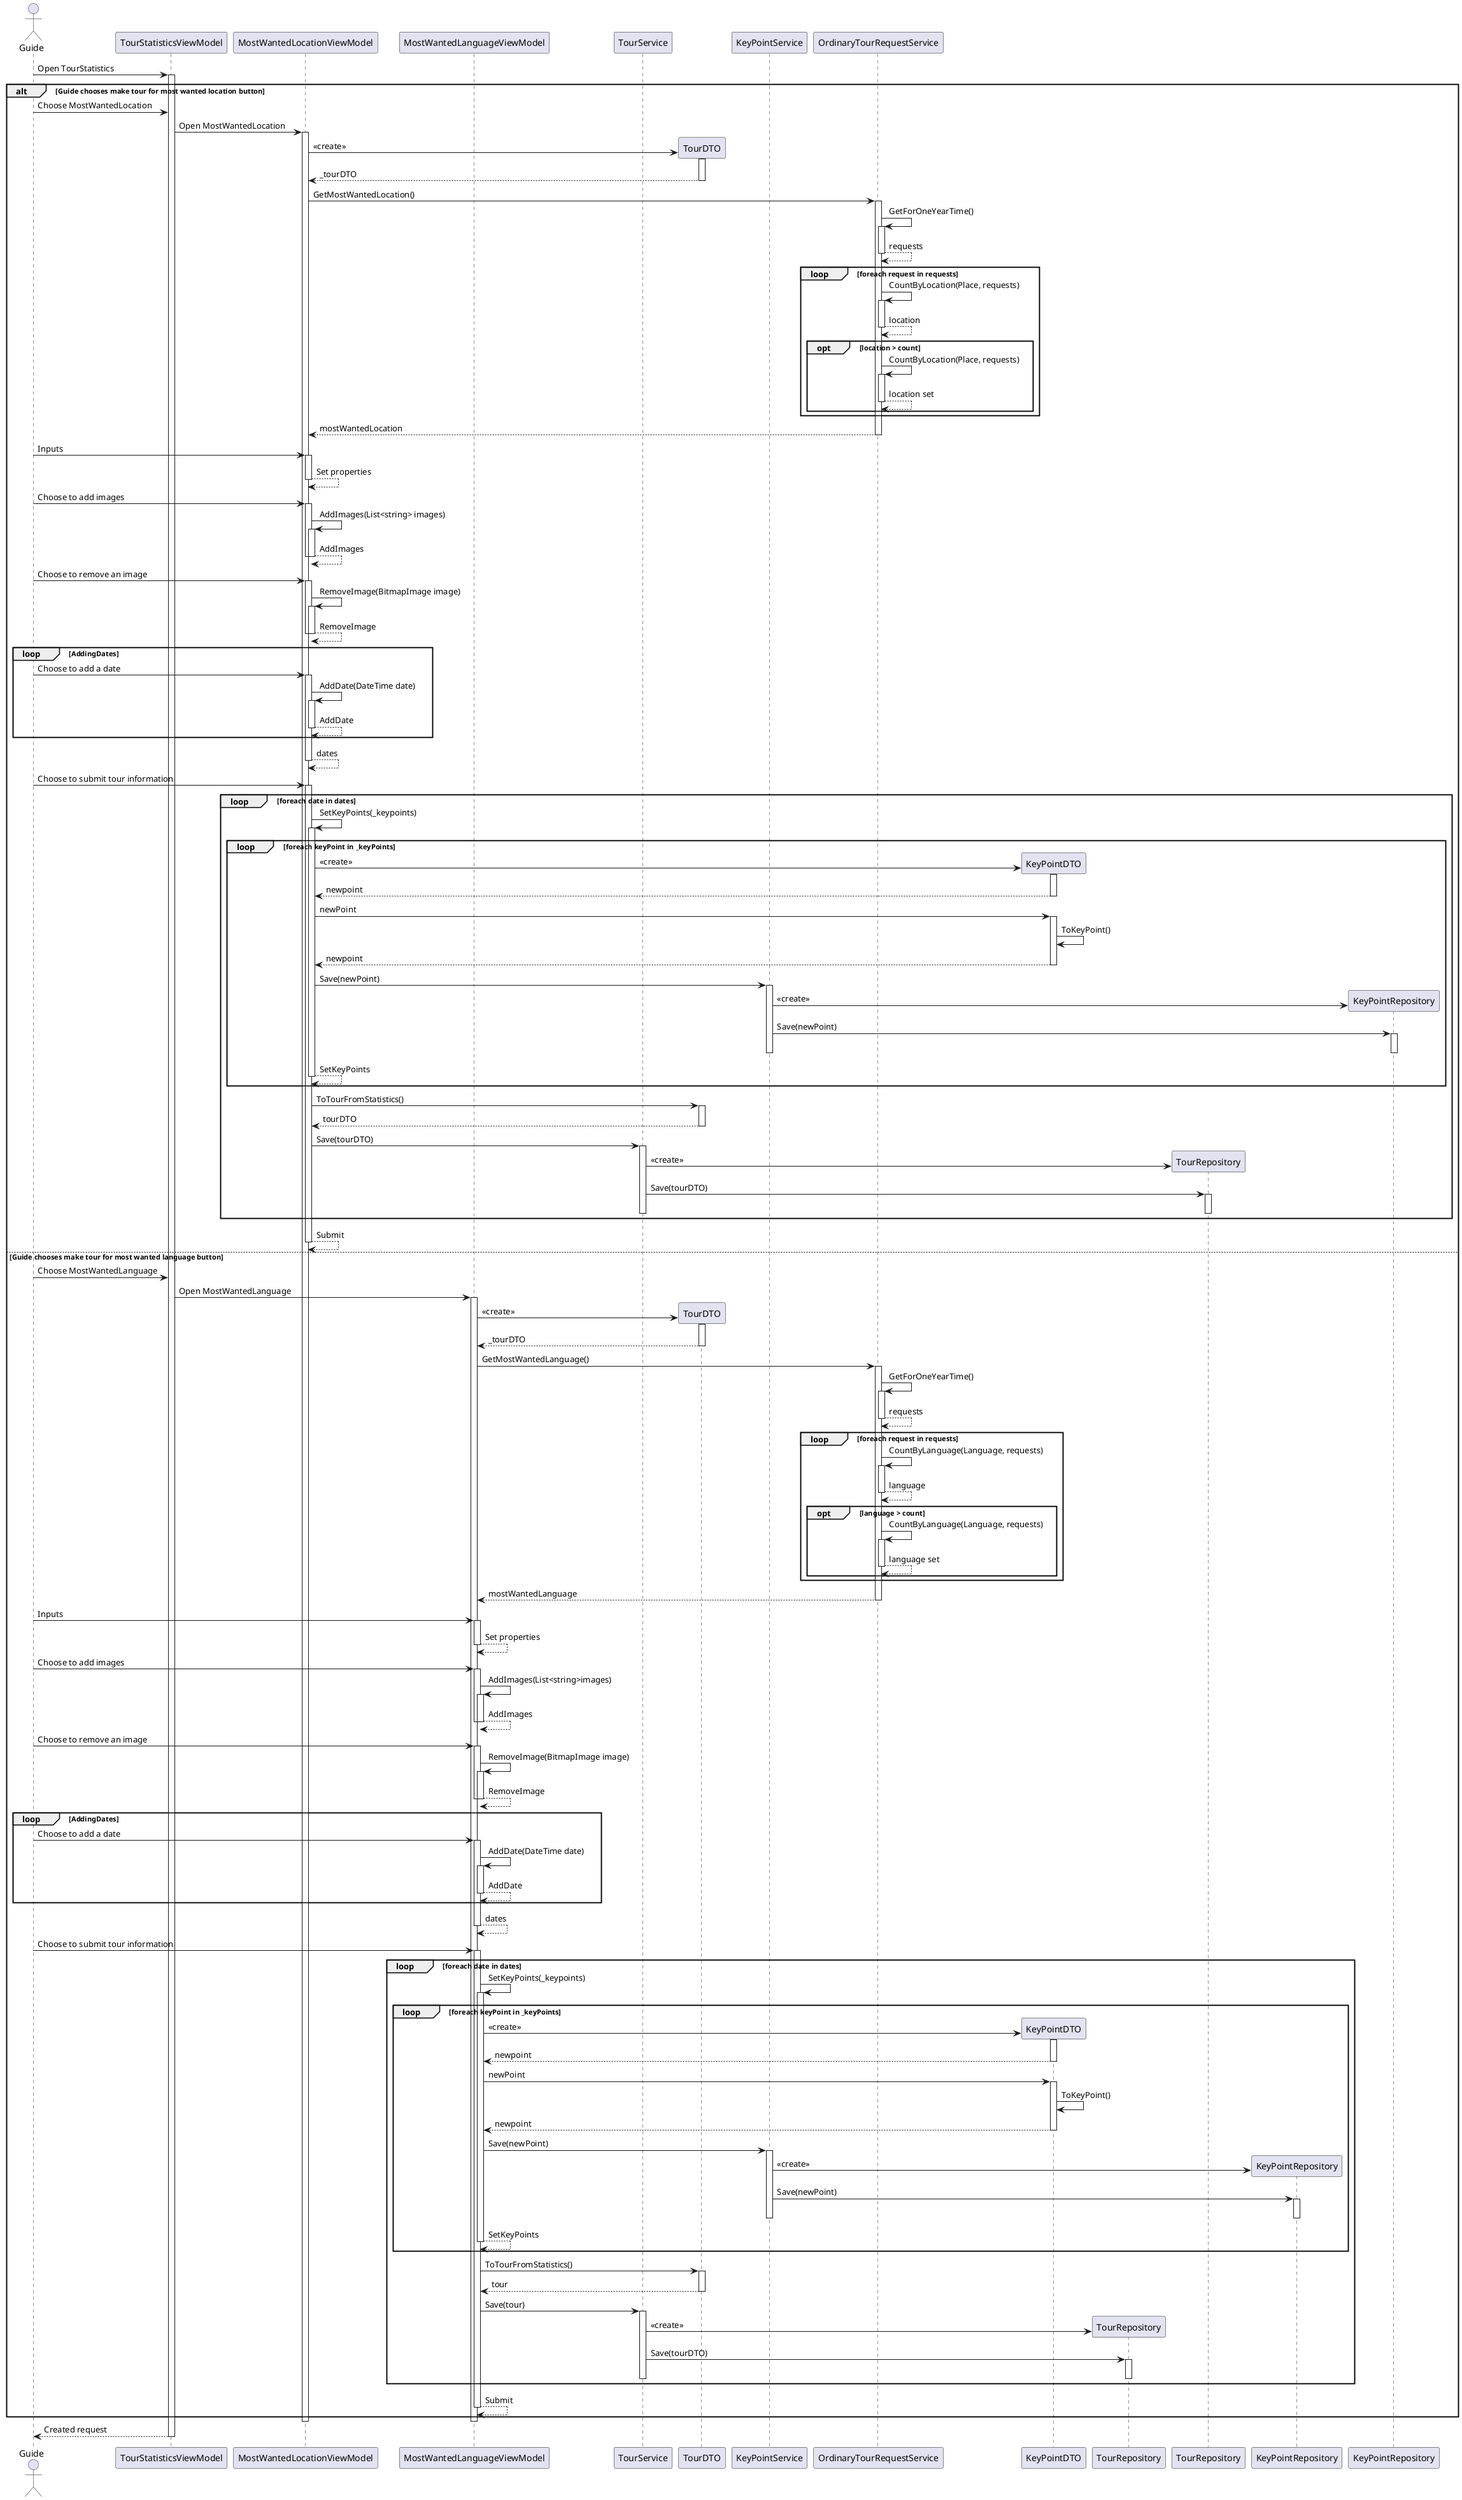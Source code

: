 @startuml dijagram Kreiranje ture spram statistike o zahtevima za ture
actor Guide
participant TourStatisticsViewModel as tsVM
participant MostWantedLocationViewModel as mwlo
participant MostWantedLanguageViewModel as mwla
participant TourService
participant TourDTO
participant KeyPointService as kps
participant OrdinaryTourRequestService as otrs
participant KeyPointDTO
participant TourRepository as tr
participant TourRepository as trr
participant KeyPointRepository as kpr
participant KeyPointRepository as kprr


Guide -> tsVM: Open TourStatistics
activate tsVM

alt Guide chooses make tour for most wanted location button
    Guide -> tsVM: Choose MostWantedLocation
    tsVM -> mwlo: Open MostWantedLocation
    activate mwlo
   
    mwlo -> TourDTO**: <<create>>
    activate TourDTO
    TourDTO --> mwlo: _tourDTO
    deactivate TourDTO
   
    mwlo -> otrs: GetMostWantedLocation()
    activate otrs
    otrs->otrs: GetForOneYearTime()
    activate otrs
    otrs-->otrs: requests
    deactivate otrs
    loop  foreach request in requests
    otrs->otrs: CountByLocation(Place, requests)
    activate otrs
    otrs-->otrs: location
     deactivate otrs
    opt location > count 
    otrs->otrs: CountByLocation(Place, requests)
    activate otrs
    otrs-->otrs: location set
     deactivate otrs
    end
    end
    
    otrs --> mwlo : mostWantedLocation
     deactivate otrs

    Guide -> mwlo:Inputs
    activate mwlo
    mwlo --> mwlo: Set properties
    deactivate mwlo 
    
    
   

    Guide -> mwlo: Choose to add images
    activate mwlo
    mwlo -> mwlo: AddImages(List<string> images)
    activate mwlo
    mwlo --> mwlo: AddImages
    deactivate mwlo
    deactivate mwlo

    Guide -> mwlo: Choose to remove an image
    activate mwlo
    mwlo -> mwlo: RemoveImage(BitmapImage image)
    activate mwlo
    mwlo --> mwlo: RemoveImage
    deactivate mwlo
    deactivate mwlo

    loop AddingDates
    Guide -> mwlo: Choose to add a date
    activate mwlo
    mwlo -> mwlo: AddDate(DateTime date)
    activate mwlo
    mwlo --> mwlo: AddDate
    deactivate mwlo
     end
    mwlo-->mwlo: dates
    deactivate mwlo
    

    Guide -> mwlo: Choose to submit tour information
    activate mwlo
    
    loop foreach date in dates 
    mwlo-> mwlo : SetKeyPoints(_keypoints)
    loop foreach keyPoint in _keyPoints
    activate mwlo
    
    mwlo -> KeyPointDTO**: <<create>>
    activate KeyPointDTO
    KeyPointDTO --> mwlo:newpoint
    deactivate KeyPointDTO
    mwlo -> KeyPointDTO : newPoint
    activate KeyPointDTO
    KeyPointDTO -> KeyPointDTO: ToKeyPoint()
    KeyPointDTO --> mwlo:newpoint
    deactivate KeyPointDTO
     mwlo -> kps: Save(newPoint)
    activate kps
    kps -> kprr**: <<create>>
     kps -> kprr:Save(newPoint)
     activate kprr
     deactivate kprr
    
    deactivate kps
    mwlo --> mwlo: SetKeyPoints
    deactivate mwlo
    end

    mwlo->TourDTO: ToTourFromStatistics()
    activate TourDTO
    TourDTO-->mwlo: tourDTO
    deactivate TourDTO

    mwlo -> TourService: Save(tourDTO)
    activate TourService
     TourService -> trr**: <<create>>
     TourService -> trr:Save(tourDTO)
     activate trr
     deactivate trr
    deactivate TourService
    end
    mwlo --> mwlo:Submit
    deactivate mwlo
    


else Guide chooses make tour for most wanted language button
    Guide -> tsVM: Choose MostWantedLanguage
    tsVM -> mwla: Open MostWantedLanguage
    activate mwla

    mwla -> TourDTO**: <<create>>
    activate TourDTO
    TourDTO --> mwla: _tourDTO
    deactivate TourDTO
   
    mwla -> otrs: GetMostWantedLanguage()
    activate otrs
    otrs->otrs: GetForOneYearTime()
    activate otrs
    otrs-->otrs: requests
    deactivate otrs
    loop  foreach request in requests
    otrs->otrs: CountByLanguage(Language, requests)
    activate otrs
    otrs-->otrs: language
     deactivate otrs
    opt language > count 
    otrs->otrs: CountByLanguage(Language, requests)
    activate otrs
    otrs-->otrs: language set
     deactivate otrs
    end
    end
    
    otrs --> mwla : mostWantedLanguage
     deactivate otrs

    Guide -> mwla:Inputs
    activate mwla
    mwla --> mwla: Set properties
    deactivate mwla 
    
    
   

    Guide -> mwla: Choose to add images
    activate mwla
    mwla -> mwla: AddImages(List<string>images)
    activate mwla
    mwla --> mwla: AddImages
    deactivate mwla
    deactivate mwla

    Guide -> mwla: Choose to remove an image
    activate mwla
    mwla -> mwla: RemoveImage(BitmapImage image)
    activate mwla
    mwla --> mwla: RemoveImage
    deactivate mwla
    deactivate mwla

    loop AddingDates
    Guide -> mwla: Choose to add a date
    activate mwla
    mwla -> mwla: AddDate(DateTime date)
    activate mwla
    mwla --> mwla: AddDate
    deactivate mwla
     end
    mwla-->mwla: dates
    deactivate mwla
    

    Guide -> mwla: Choose to submit tour information
    activate mwla
    
    loop foreach date in dates 
    mwla-> mwla : SetKeyPoints(_keypoints)
    loop foreach keyPoint in _keyPoints
    activate mwla
    
    mwla -> KeyPointDTO**: <<create>>
    activate KeyPointDTO
    KeyPointDTO --> mwla:newpoint
    deactivate KeyPointDTO
    mwla -> KeyPointDTO : newPoint
    activate KeyPointDTO
    KeyPointDTO -> KeyPointDTO: ToKeyPoint()
    KeyPointDTO --> mwla:newpoint
    deactivate KeyPointDTO
     mwla -> kps: Save(newPoint)
    activate kps
     kps -> kpr**: <<create>>
     kps -> kpr:Save(newPoint)
     activate kpr
     deactivate kpr
    deactivate kps
    mwla --> mwla: SetKeyPoints
    deactivate mwla
    end

    mwla->TourDTO: ToTourFromStatistics()
    activate TourDTO
    TourDTO-->mwla: tour
    deactivate TourDTO

    mwla -> TourService: Save(tour)
    activate TourService
     TourService -> tr**: <<create>>
     TourService -> tr:Save(tourDTO)
     activate tr
     deactivate tr
    deactivate TourService
    end
    mwla --> mwla:Submit
    deactivate mwla

end

deactivate mwlo
deactivate mwla
tsVM --> Guide: Created request
deactivate tsVM
@enduml
